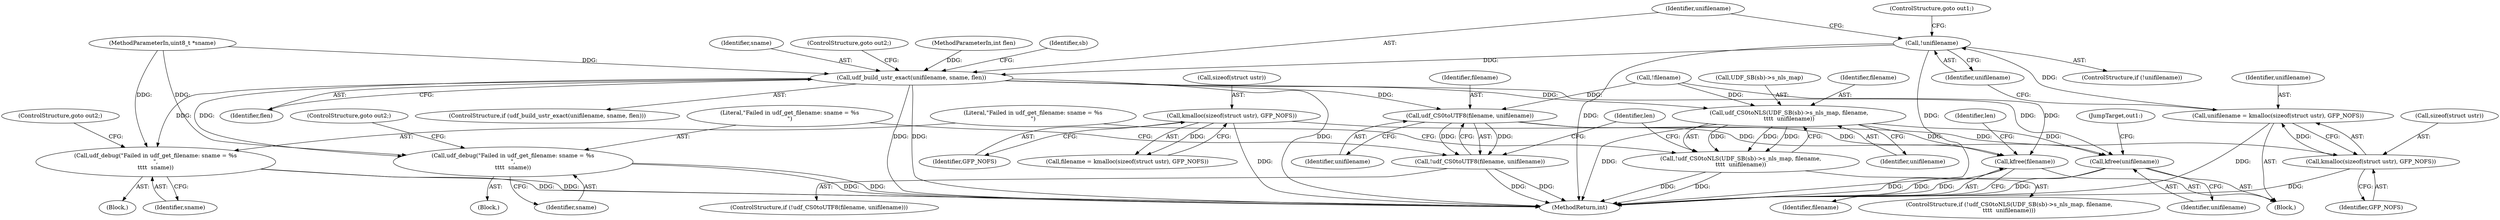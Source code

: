 digraph "1_linux_0e5cc9a40ada6046e6bc3bdfcd0c0d7e4b706b14_3@pointer" {
"1000130" [label="(Call,!unifilename)"];
"1000123" [label="(Call,unifilename = kmalloc(sizeof(struct ustr), GFP_NOFS))"];
"1000125" [label="(Call,kmalloc(sizeof(struct ustr), GFP_NOFS))"];
"1000114" [label="(Call,kmalloc(sizeof(struct ustr), GFP_NOFS))"];
"1000134" [label="(Call,udf_build_ustr_exact(unifilename, sname, flen))"];
"1000146" [label="(Call,udf_CS0toUTF8(filename, unifilename))"];
"1000145" [label="(Call,!udf_CS0toUTF8(filename, unifilename))"];
"1000193" [label="(Call,kfree(unifilename))"];
"1000196" [label="(Call,kfree(filename))"];
"1000150" [label="(Call,udf_debug(\"Failed in udf_get_filename: sname = %s\n\",\n\t\t\t\t  sname))"];
"1000162" [label="(Call,udf_CS0toNLS(UDF_SB(sb)->s_nls_map, filename,\n\t\t\t\t  unifilename))"];
"1000161" [label="(Call,!udf_CS0toNLS(UDF_SB(sb)->s_nls_map, filename,\n\t\t\t\t  unifilename))"];
"1000170" [label="(Call,udf_debug(\"Failed in udf_get_filename: sname = %s\n\",\n\t\t\t\t  sname))"];
"1000128" [label="(Identifier,GFP_NOFS)"];
"1000146" [label="(Call,udf_CS0toUTF8(filename, unifilename))"];
"1000161" [label="(Call,!udf_CS0toNLS(UDF_SB(sb)->s_nls_map, filename,\n\t\t\t\t  unifilename))"];
"1000112" [label="(Call,filename = kmalloc(sizeof(struct ustr), GFP_NOFS))"];
"1000177" [label="(Identifier,len)"];
"1000126" [label="(Call,sizeof(struct ustr))"];
"1000115" [label="(Call,sizeof(struct ustr))"];
"1000193" [label="(Call,kfree(unifilename))"];
"1000136" [label="(Identifier,sname)"];
"1000138" [label="(ControlStructure,goto out2;)"];
"1000114" [label="(Call,kmalloc(sizeof(struct ustr), GFP_NOFS))"];
"1000171" [label="(Literal,\"Failed in udf_get_filename: sname = %s\n\")"];
"1000196" [label="(Call,kfree(filename))"];
"1000104" [label="(MethodParameterIn,int flen)"];
"1000145" [label="(Call,!udf_CS0toUTF8(filename, unifilename))"];
"1000137" [label="(Identifier,flen)"];
"1000135" [label="(Identifier,unifilename)"];
"1000173" [label="(ControlStructure,goto out2;)"];
"1000119" [label="(Call,!filename)"];
"1000149" [label="(Block,)"];
"1000172" [label="(Identifier,sname)"];
"1000123" [label="(Call,unifilename = kmalloc(sizeof(struct ustr), GFP_NOFS))"];
"1000141" [label="(Identifier,sb)"];
"1000163" [label="(Call,UDF_SB(sb)->s_nls_map)"];
"1000200" [label="(MethodReturn,int)"];
"1000162" [label="(Call,udf_CS0toNLS(UDF_SB(sb)->s_nls_map, filename,\n\t\t\t\t  unifilename))"];
"1000131" [label="(Identifier,unifilename)"];
"1000148" [label="(Identifier,unifilename)"];
"1000160" [label="(ControlStructure,if (!udf_CS0toNLS(UDF_SB(sb)->s_nls_map, filename,\n\t\t\t\t  unifilename)))"];
"1000117" [label="(Identifier,GFP_NOFS)"];
"1000129" [label="(ControlStructure,if (!unifilename))"];
"1000152" [label="(Identifier,sname)"];
"1000153" [label="(ControlStructure,goto out2;)"];
"1000167" [label="(Identifier,filename)"];
"1000197" [label="(Identifier,filename)"];
"1000130" [label="(Call,!unifilename)"];
"1000105" [label="(Block,)"];
"1000170" [label="(Call,udf_debug(\"Failed in udf_get_filename: sname = %s\n\",\n\t\t\t\t  sname))"];
"1000147" [label="(Identifier,filename)"];
"1000151" [label="(Literal,\"Failed in udf_get_filename: sname = %s\n\")"];
"1000195" [label="(JumpTarget,out1:)"];
"1000102" [label="(MethodParameterIn,uint8_t *sname)"];
"1000168" [label="(Identifier,unifilename)"];
"1000199" [label="(Identifier,len)"];
"1000132" [label="(ControlStructure,goto out1;)"];
"1000125" [label="(Call,kmalloc(sizeof(struct ustr), GFP_NOFS))"];
"1000124" [label="(Identifier,unifilename)"];
"1000133" [label="(ControlStructure,if (udf_build_ustr_exact(unifilename, sname, flen)))"];
"1000169" [label="(Block,)"];
"1000150" [label="(Call,udf_debug(\"Failed in udf_get_filename: sname = %s\n\",\n\t\t\t\t  sname))"];
"1000134" [label="(Call,udf_build_ustr_exact(unifilename, sname, flen))"];
"1000194" [label="(Identifier,unifilename)"];
"1000144" [label="(ControlStructure,if (!udf_CS0toUTF8(filename, unifilename)))"];
"1000130" -> "1000129"  [label="AST: "];
"1000130" -> "1000131"  [label="CFG: "];
"1000131" -> "1000130"  [label="AST: "];
"1000132" -> "1000130"  [label="CFG: "];
"1000135" -> "1000130"  [label="CFG: "];
"1000130" -> "1000200"  [label="DDG: "];
"1000130" -> "1000200"  [label="DDG: "];
"1000123" -> "1000130"  [label="DDG: "];
"1000130" -> "1000134"  [label="DDG: "];
"1000123" -> "1000105"  [label="AST: "];
"1000123" -> "1000125"  [label="CFG: "];
"1000124" -> "1000123"  [label="AST: "];
"1000125" -> "1000123"  [label="AST: "];
"1000131" -> "1000123"  [label="CFG: "];
"1000123" -> "1000200"  [label="DDG: "];
"1000125" -> "1000123"  [label="DDG: "];
"1000125" -> "1000128"  [label="CFG: "];
"1000126" -> "1000125"  [label="AST: "];
"1000128" -> "1000125"  [label="AST: "];
"1000125" -> "1000200"  [label="DDG: "];
"1000114" -> "1000125"  [label="DDG: "];
"1000114" -> "1000112"  [label="AST: "];
"1000114" -> "1000117"  [label="CFG: "];
"1000115" -> "1000114"  [label="AST: "];
"1000117" -> "1000114"  [label="AST: "];
"1000112" -> "1000114"  [label="CFG: "];
"1000114" -> "1000200"  [label="DDG: "];
"1000114" -> "1000112"  [label="DDG: "];
"1000134" -> "1000133"  [label="AST: "];
"1000134" -> "1000137"  [label="CFG: "];
"1000135" -> "1000134"  [label="AST: "];
"1000136" -> "1000134"  [label="AST: "];
"1000137" -> "1000134"  [label="AST: "];
"1000138" -> "1000134"  [label="CFG: "];
"1000141" -> "1000134"  [label="CFG: "];
"1000134" -> "1000200"  [label="DDG: "];
"1000134" -> "1000200"  [label="DDG: "];
"1000134" -> "1000200"  [label="DDG: "];
"1000102" -> "1000134"  [label="DDG: "];
"1000104" -> "1000134"  [label="DDG: "];
"1000134" -> "1000146"  [label="DDG: "];
"1000134" -> "1000150"  [label="DDG: "];
"1000134" -> "1000162"  [label="DDG: "];
"1000134" -> "1000170"  [label="DDG: "];
"1000134" -> "1000193"  [label="DDG: "];
"1000146" -> "1000145"  [label="AST: "];
"1000146" -> "1000148"  [label="CFG: "];
"1000147" -> "1000146"  [label="AST: "];
"1000148" -> "1000146"  [label="AST: "];
"1000145" -> "1000146"  [label="CFG: "];
"1000146" -> "1000145"  [label="DDG: "];
"1000146" -> "1000145"  [label="DDG: "];
"1000119" -> "1000146"  [label="DDG: "];
"1000146" -> "1000193"  [label="DDG: "];
"1000146" -> "1000196"  [label="DDG: "];
"1000145" -> "1000144"  [label="AST: "];
"1000151" -> "1000145"  [label="CFG: "];
"1000177" -> "1000145"  [label="CFG: "];
"1000145" -> "1000200"  [label="DDG: "];
"1000145" -> "1000200"  [label="DDG: "];
"1000193" -> "1000105"  [label="AST: "];
"1000193" -> "1000194"  [label="CFG: "];
"1000194" -> "1000193"  [label="AST: "];
"1000195" -> "1000193"  [label="CFG: "];
"1000193" -> "1000200"  [label="DDG: "];
"1000193" -> "1000200"  [label="DDG: "];
"1000162" -> "1000193"  [label="DDG: "];
"1000196" -> "1000105"  [label="AST: "];
"1000196" -> "1000197"  [label="CFG: "];
"1000197" -> "1000196"  [label="AST: "];
"1000199" -> "1000196"  [label="CFG: "];
"1000196" -> "1000200"  [label="DDG: "];
"1000196" -> "1000200"  [label="DDG: "];
"1000162" -> "1000196"  [label="DDG: "];
"1000119" -> "1000196"  [label="DDG: "];
"1000150" -> "1000149"  [label="AST: "];
"1000150" -> "1000152"  [label="CFG: "];
"1000151" -> "1000150"  [label="AST: "];
"1000152" -> "1000150"  [label="AST: "];
"1000153" -> "1000150"  [label="CFG: "];
"1000150" -> "1000200"  [label="DDG: "];
"1000150" -> "1000200"  [label="DDG: "];
"1000102" -> "1000150"  [label="DDG: "];
"1000162" -> "1000161"  [label="AST: "];
"1000162" -> "1000168"  [label="CFG: "];
"1000163" -> "1000162"  [label="AST: "];
"1000167" -> "1000162"  [label="AST: "];
"1000168" -> "1000162"  [label="AST: "];
"1000161" -> "1000162"  [label="CFG: "];
"1000162" -> "1000200"  [label="DDG: "];
"1000162" -> "1000161"  [label="DDG: "];
"1000162" -> "1000161"  [label="DDG: "];
"1000162" -> "1000161"  [label="DDG: "];
"1000119" -> "1000162"  [label="DDG: "];
"1000161" -> "1000160"  [label="AST: "];
"1000171" -> "1000161"  [label="CFG: "];
"1000177" -> "1000161"  [label="CFG: "];
"1000161" -> "1000200"  [label="DDG: "];
"1000161" -> "1000200"  [label="DDG: "];
"1000170" -> "1000169"  [label="AST: "];
"1000170" -> "1000172"  [label="CFG: "];
"1000171" -> "1000170"  [label="AST: "];
"1000172" -> "1000170"  [label="AST: "];
"1000173" -> "1000170"  [label="CFG: "];
"1000170" -> "1000200"  [label="DDG: "];
"1000170" -> "1000200"  [label="DDG: "];
"1000102" -> "1000170"  [label="DDG: "];
}

